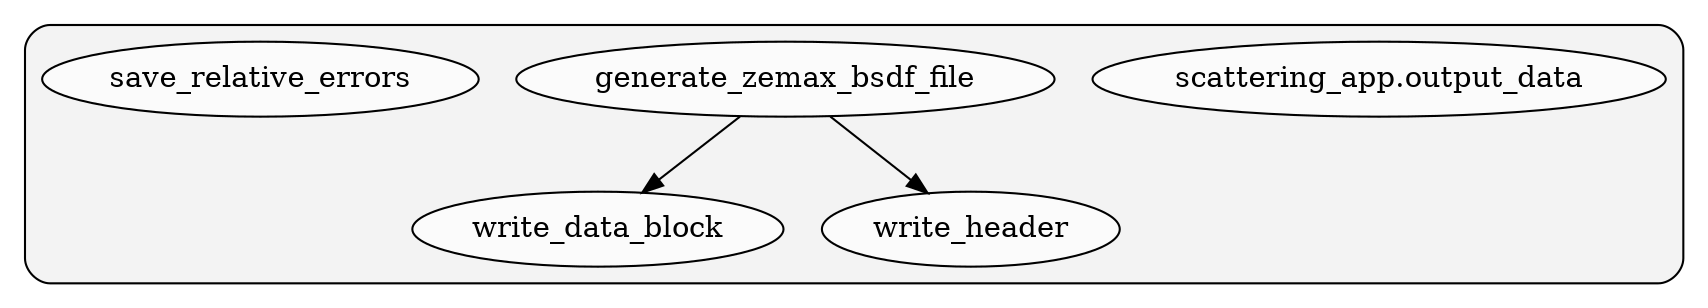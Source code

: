 digraph G {
    graph [rankdir=TB];
    subgraph cluster_G {

        graph [style="filled,rounded",fillcolor="#80808018", label=""];
        scattering_app__output_data [label="scattering_app.output_data", style="filled", fillcolor="#ffffffb2", fontcolor="#000000", group="0"];
        scattering_app__output_data__generate_zemax_bsdf_file [label="generate_zemax_bsdf_file", style="filled", fillcolor="#ffffffb2", fontcolor="#000000", group="0"];
        scattering_app__output_data__save_relative_errors [label="save_relative_errors", style="filled", fillcolor="#ffffffb2", fontcolor="#000000", group="0"];
        scattering_app__output_data__generate_zemax_bsdf_file__write_data_block [label="write_data_block", style="filled", fillcolor="#ffffffb2", fontcolor="#000000", group="0"];
        scattering_app__output_data__generate_zemax_bsdf_file__write_header [label="write_header", style="filled", fillcolor="#ffffffb2", fontcolor="#000000", group="0"];
    }
        scattering_app__output_data__generate_zemax_bsdf_file -> scattering_app__output_data__generate_zemax_bsdf_file__write_header [style="solid", color="#000000"];
        scattering_app__output_data__generate_zemax_bsdf_file -> scattering_app__output_data__generate_zemax_bsdf_file__write_data_block [style="solid", color="#000000"];
    }
